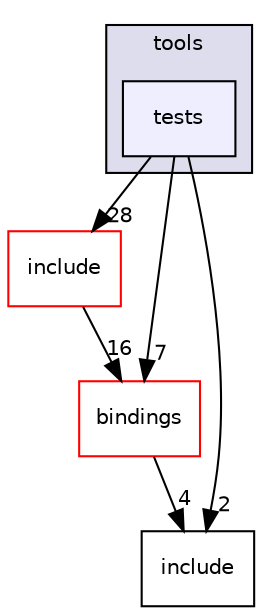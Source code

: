 digraph "tests" {
  compound=true
  node [ fontsize="10", fontname="Helvetica"];
  edge [ labelfontsize="10", labelfontname="Helvetica"];
  subgraph clusterdir_89fa086523ca714548e7966bf1a47b6b {
    graph [ bgcolor="#ddddee", pencolor="black", label="tools" fontname="Helvetica", fontsize="10", URL="dir_89fa086523ca714548e7966bf1a47b6b.html"]
  dir_e052677a652baea8f3cb81d7a33b69a3 [shape=box, label="tests", style="filled", fillcolor="#eeeeff", pencolor="black", URL="dir_e052677a652baea8f3cb81d7a33b69a3.html"];
  }
  dir_8b1d150e9f156064a1b3b6bfd83b297b [shape=box label="include" fillcolor="white" style="filled" color="red" URL="dir_8b1d150e9f156064a1b3b6bfd83b297b.html"];
  dir_b0856f6b0d80ccb263b2f415c91f9e17 [shape=box label="include" URL="dir_b0856f6b0d80ccb263b2f415c91f9e17.html"];
  dir_ea91a2a72b7cbbf988d2bd2cd1d23e49 [shape=box label="bindings" fillcolor="white" style="filled" color="red" URL="dir_ea91a2a72b7cbbf988d2bd2cd1d23e49.html"];
  dir_8b1d150e9f156064a1b3b6bfd83b297b->dir_ea91a2a72b7cbbf988d2bd2cd1d23e49 [headlabel="16", labeldistance=1.5 headhref="dir_000006_000022.html"];
  dir_e052677a652baea8f3cb81d7a33b69a3->dir_8b1d150e9f156064a1b3b6bfd83b297b [headlabel="28", labeldistance=1.5 headhref="dir_000030_000006.html"];
  dir_e052677a652baea8f3cb81d7a33b69a3->dir_b0856f6b0d80ccb263b2f415c91f9e17 [headlabel="2", labeldistance=1.5 headhref="dir_000030_000025.html"];
  dir_e052677a652baea8f3cb81d7a33b69a3->dir_ea91a2a72b7cbbf988d2bd2cd1d23e49 [headlabel="7", labeldistance=1.5 headhref="dir_000030_000022.html"];
  dir_ea91a2a72b7cbbf988d2bd2cd1d23e49->dir_b0856f6b0d80ccb263b2f415c91f9e17 [headlabel="4", labeldistance=1.5 headhref="dir_000022_000025.html"];
}
